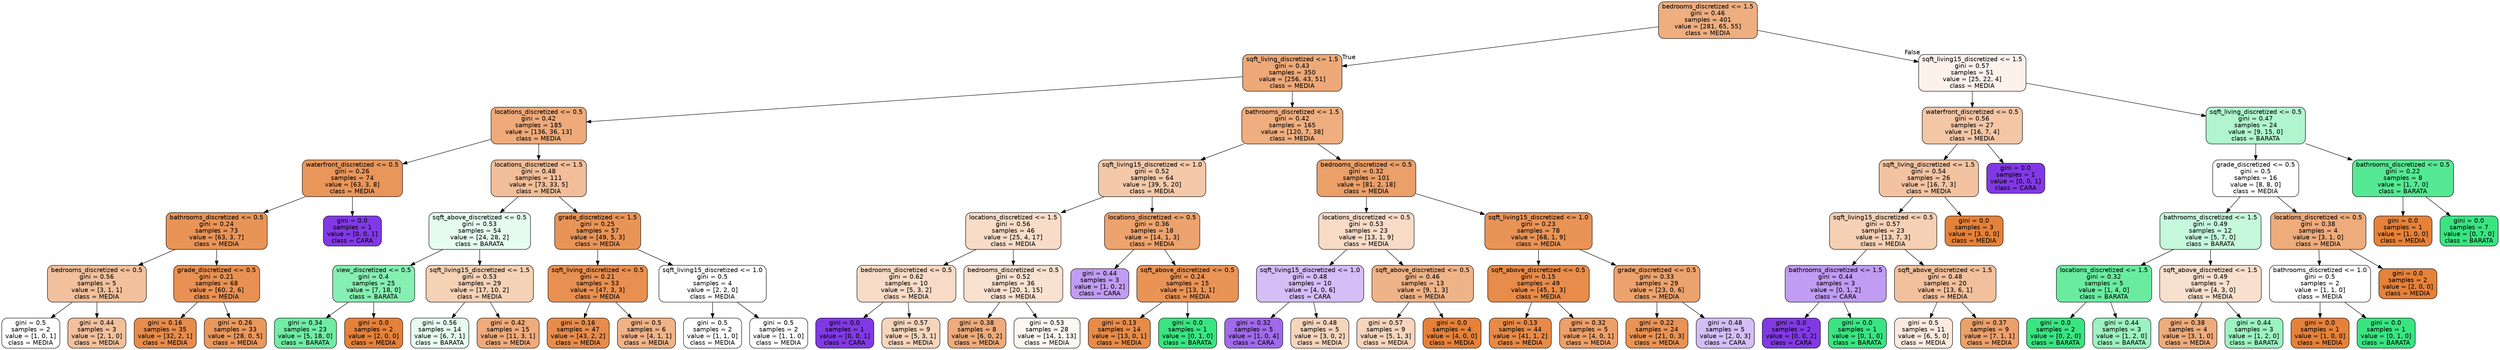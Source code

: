 digraph Tree {
node [shape=box, style="filled, rounded", color="black", fontname=helvetica] ;
edge [fontname=helvetica] ;
0 [label="bedrooms_discretized <= 1.5\ngini = 0.46\nsamples = 401\nvalue = [281, 65, 55]\nclass = MEDIA", fillcolor="#eeae80"] ;
1 [label="sqft_living_discretized <= 1.5\ngini = 0.43\nsamples = 350\nvalue = [256, 43, 51]\nclass = MEDIA", fillcolor="#eda977"] ;
0 -> 1 [labeldistance=2.5, labelangle=45, headlabel="True"] ;
2 [label="locations_discretized <= 0.5\ngini = 0.42\nsamples = 185\nvalue = [136, 36, 13]\nclass = MEDIA", fillcolor="#eeaa7a"] ;
1 -> 2 ;
3 [label="waterfront_discretized <= 0.5\ngini = 0.26\nsamples = 74\nvalue = [63, 3, 8]\nclass = MEDIA", fillcolor="#e9965a"] ;
2 -> 3 ;
4 [label="bathrooms_discretized <= 0.5\ngini = 0.24\nsamples = 73\nvalue = [63, 3, 7]\nclass = MEDIA", fillcolor="#e99457"] ;
3 -> 4 ;
5 [label="bedrooms_discretized <= 0.5\ngini = 0.56\nsamples = 5\nvalue = [3, 1, 1]\nclass = MEDIA", fillcolor="#f2c09c"] ;
4 -> 5 ;
6 [label="gini = 0.5\nsamples = 2\nvalue = [1, 0, 1]\nclass = MEDIA", fillcolor="#ffffff"] ;
5 -> 6 ;
7 [label="gini = 0.44\nsamples = 3\nvalue = [2, 1, 0]\nclass = MEDIA", fillcolor="#f2c09c"] ;
5 -> 7 ;
8 [label="grade_discretized <= 0.5\ngini = 0.21\nsamples = 68\nvalue = [60, 2, 6]\nclass = MEDIA", fillcolor="#e89153"] ;
4 -> 8 ;
9 [label="gini = 0.16\nsamples = 35\nvalue = [32, 2, 1]\nclass = MEDIA", fillcolor="#e78c4b"] ;
8 -> 9 ;
10 [label="gini = 0.26\nsamples = 33\nvalue = [28, 0, 5]\nclass = MEDIA", fillcolor="#ea985c"] ;
8 -> 10 ;
11 [label="gini = 0.0\nsamples = 1\nvalue = [0, 0, 1]\nclass = CARA", fillcolor="#8139e5"] ;
3 -> 11 ;
12 [label="locations_discretized <= 1.5\ngini = 0.48\nsamples = 111\nvalue = [73, 33, 5]\nclass = MEDIA", fillcolor="#f2be99"] ;
2 -> 12 ;
13 [label="sqft_above_discretized <= 0.5\ngini = 0.53\nsamples = 54\nvalue = [24, 28, 2]\nclass = BARATA", fillcolor="#e5fcee"] ;
12 -> 13 ;
14 [label="view_discretized <= 0.5\ngini = 0.4\nsamples = 25\nvalue = [7, 18, 0]\nclass = BARATA", fillcolor="#86efb2"] ;
13 -> 14 ;
15 [label="gini = 0.34\nsamples = 23\nvalue = [5, 18, 0]\nclass = BARATA", fillcolor="#70eca4"] ;
14 -> 15 ;
16 [label="gini = 0.0\nsamples = 2\nvalue = [2, 0, 0]\nclass = MEDIA", fillcolor="#e58139"] ;
14 -> 16 ;
17 [label="sqft_living15_discretized <= 1.5\ngini = 0.53\nsamples = 29\nvalue = [17, 10, 2]\nclass = MEDIA", fillcolor="#f5d1b6"] ;
13 -> 17 ;
18 [label="gini = 0.56\nsamples = 14\nvalue = [6, 7, 1]\nclass = BARATA", fillcolor="#e6fcef"] ;
17 -> 18 ;
19 [label="gini = 0.42\nsamples = 15\nvalue = [11, 3, 1]\nclass = MEDIA", fillcolor="#eeab7b"] ;
17 -> 19 ;
20 [label="grade_discretized <= 1.5\ngini = 0.25\nsamples = 57\nvalue = [49, 5, 3]\nclass = MEDIA", fillcolor="#e99457"] ;
12 -> 20 ;
21 [label="sqft_living_discretized <= 0.5\ngini = 0.21\nsamples = 53\nvalue = [47, 3, 3]\nclass = MEDIA", fillcolor="#e89051"] ;
20 -> 21 ;
22 [label="gini = 0.16\nsamples = 47\nvalue = [43, 2, 2]\nclass = MEDIA", fillcolor="#e78c4b"] ;
21 -> 22 ;
23 [label="gini = 0.5\nsamples = 6\nvalue = [4, 1, 1]\nclass = MEDIA", fillcolor="#efb388"] ;
21 -> 23 ;
24 [label="sqft_living15_discretized <= 1.0\ngini = 0.5\nsamples = 4\nvalue = [2, 2, 0]\nclass = MEDIA", fillcolor="#ffffff"] ;
20 -> 24 ;
25 [label="gini = 0.5\nsamples = 2\nvalue = [1, 1, 0]\nclass = MEDIA", fillcolor="#ffffff"] ;
24 -> 25 ;
26 [label="gini = 0.5\nsamples = 2\nvalue = [1, 1, 0]\nclass = MEDIA", fillcolor="#ffffff"] ;
24 -> 26 ;
27 [label="bathrooms_discretized <= 1.5\ngini = 0.42\nsamples = 165\nvalue = [120, 7, 38]\nclass = MEDIA", fillcolor="#eeae7f"] ;
1 -> 27 ;
28 [label="sqft_living15_discretized <= 1.0\ngini = 0.52\nsamples = 64\nvalue = [39, 5, 20]\nclass = MEDIA", fillcolor="#f4c9aa"] ;
27 -> 28 ;
29 [label="locations_discretized <= 1.5\ngini = 0.56\nsamples = 46\nvalue = [25, 4, 17]\nclass = MEDIA", fillcolor="#f8dcc8"] ;
28 -> 29 ;
30 [label="bedrooms_discretized <= 0.5\ngini = 0.62\nsamples = 10\nvalue = [5, 3, 2]\nclass = MEDIA", fillcolor="#f8dbc6"] ;
29 -> 30 ;
31 [label="gini = 0.0\nsamples = 1\nvalue = [0, 0, 1]\nclass = CARA", fillcolor="#8139e5"] ;
30 -> 31 ;
32 [label="gini = 0.57\nsamples = 9\nvalue = [5, 3, 1]\nclass = MEDIA", fillcolor="#f6d5bd"] ;
30 -> 32 ;
33 [label="bedrooms_discretized <= 0.5\ngini = 0.52\nsamples = 36\nvalue = [20, 1, 15]\nclass = MEDIA", fillcolor="#f9e1d0"] ;
29 -> 33 ;
34 [label="gini = 0.38\nsamples = 8\nvalue = [6, 0, 2]\nclass = MEDIA", fillcolor="#eeab7b"] ;
33 -> 34 ;
35 [label="gini = 0.53\nsamples = 28\nvalue = [14, 1, 13]\nclass = MEDIA", fillcolor="#fdf7f2"] ;
33 -> 35 ;
36 [label="locations_discretized <= 0.5\ngini = 0.36\nsamples = 18\nvalue = [14, 1, 3]\nclass = MEDIA", fillcolor="#eca36e"] ;
28 -> 36 ;
37 [label="gini = 0.44\nsamples = 3\nvalue = [1, 0, 2]\nclass = CARA", fillcolor="#c09cf2"] ;
36 -> 37 ;
38 [label="sqft_above_discretized <= 0.5\ngini = 0.24\nsamples = 15\nvalue = [13, 1, 1]\nclass = MEDIA", fillcolor="#e99355"] ;
36 -> 38 ;
39 [label="gini = 0.13\nsamples = 14\nvalue = [13, 0, 1]\nclass = MEDIA", fillcolor="#e78b48"] ;
38 -> 39 ;
40 [label="gini = 0.0\nsamples = 1\nvalue = [0, 1, 0]\nclass = BARATA", fillcolor="#39e581"] ;
38 -> 40 ;
41 [label="bedrooms_discretized <= 0.5\ngini = 0.32\nsamples = 101\nvalue = [81, 2, 18]\nclass = MEDIA", fillcolor="#eb9f69"] ;
27 -> 41 ;
42 [label="locations_discretized <= 0.5\ngini = 0.53\nsamples = 23\nvalue = [13, 1, 9]\nclass = MEDIA", fillcolor="#f8dbc6"] ;
41 -> 42 ;
43 [label="sqft_living15_discretized <= 1.0\ngini = 0.48\nsamples = 10\nvalue = [4, 0, 6]\nclass = CARA", fillcolor="#d5bdf6"] ;
42 -> 43 ;
44 [label="gini = 0.32\nsamples = 5\nvalue = [1, 0, 4]\nclass = CARA", fillcolor="#a06aec"] ;
43 -> 44 ;
45 [label="gini = 0.48\nsamples = 5\nvalue = [3, 0, 2]\nclass = MEDIA", fillcolor="#f6d5bd"] ;
43 -> 45 ;
46 [label="sqft_above_discretized <= 0.5\ngini = 0.46\nsamples = 13\nvalue = [9, 1, 3]\nclass = MEDIA", fillcolor="#efb388"] ;
42 -> 46 ;
47 [label="gini = 0.57\nsamples = 9\nvalue = [5, 1, 3]\nclass = MEDIA", fillcolor="#f6d5bd"] ;
46 -> 47 ;
48 [label="gini = 0.0\nsamples = 4\nvalue = [4, 0, 0]\nclass = MEDIA", fillcolor="#e58139"] ;
46 -> 48 ;
49 [label="sqft_living15_discretized <= 1.0\ngini = 0.23\nsamples = 78\nvalue = [68, 1, 9]\nclass = MEDIA", fillcolor="#e99356"] ;
41 -> 49 ;
50 [label="sqft_above_discretized <= 0.5\ngini = 0.15\nsamples = 49\nvalue = [45, 1, 3]\nclass = MEDIA", fillcolor="#e78c4a"] ;
49 -> 50 ;
51 [label="gini = 0.13\nsamples = 44\nvalue = [41, 1, 2]\nclass = MEDIA", fillcolor="#e78a47"] ;
50 -> 51 ;
52 [label="gini = 0.32\nsamples = 5\nvalue = [4, 0, 1]\nclass = MEDIA", fillcolor="#eca06a"] ;
50 -> 52 ;
53 [label="grade_discretized <= 0.5\ngini = 0.33\nsamples = 29\nvalue = [23, 0, 6]\nclass = MEDIA", fillcolor="#eca26d"] ;
49 -> 53 ;
54 [label="gini = 0.22\nsamples = 24\nvalue = [21, 0, 3]\nclass = MEDIA", fillcolor="#e99355"] ;
53 -> 54 ;
55 [label="gini = 0.48\nsamples = 5\nvalue = [2, 0, 3]\nclass = CARA", fillcolor="#d5bdf6"] ;
53 -> 55 ;
56 [label="sqft_living15_discretized <= 1.5\ngini = 0.57\nsamples = 51\nvalue = [25, 22, 4]\nclass = MEDIA", fillcolor="#fcf2eb"] ;
0 -> 56 [labeldistance=2.5, labelangle=-45, headlabel="False"] ;
57 [label="waterfront_discretized <= 0.5\ngini = 0.56\nsamples = 27\nvalue = [16, 7, 4]\nclass = MEDIA", fillcolor="#f3c6a6"] ;
56 -> 57 ;
58 [label="sqft_living_discretized <= 1.5\ngini = 0.54\nsamples = 26\nvalue = [16, 7, 3]\nclass = MEDIA", fillcolor="#f3c3a1"] ;
57 -> 58 ;
59 [label="sqft_living15_discretized <= 0.5\ngini = 0.57\nsamples = 23\nvalue = [13, 7, 3]\nclass = MEDIA", fillcolor="#f5d0b5"] ;
58 -> 59 ;
60 [label="bathrooms_discretized <= 1.5\ngini = 0.44\nsamples = 3\nvalue = [0, 1, 2]\nclass = CARA", fillcolor="#c09cf2"] ;
59 -> 60 ;
61 [label="gini = 0.0\nsamples = 2\nvalue = [0, 0, 2]\nclass = CARA", fillcolor="#8139e5"] ;
60 -> 61 ;
62 [label="gini = 0.0\nsamples = 1\nvalue = [0, 1, 0]\nclass = BARATA", fillcolor="#39e581"] ;
60 -> 62 ;
63 [label="sqft_above_discretized <= 1.5\ngini = 0.48\nsamples = 20\nvalue = [13, 6, 1]\nclass = MEDIA", fillcolor="#f2c09c"] ;
59 -> 63 ;
64 [label="gini = 0.5\nsamples = 11\nvalue = [6, 5, 0]\nclass = MEDIA", fillcolor="#fbeade"] ;
63 -> 64 ;
65 [label="gini = 0.37\nsamples = 9\nvalue = [7, 1, 1]\nclass = MEDIA", fillcolor="#eca06a"] ;
63 -> 65 ;
66 [label="gini = 0.0\nsamples = 3\nvalue = [3, 0, 0]\nclass = MEDIA", fillcolor="#e58139"] ;
58 -> 66 ;
67 [label="gini = 0.0\nsamples = 1\nvalue = [0, 0, 1]\nclass = CARA", fillcolor="#8139e5"] ;
57 -> 67 ;
68 [label="sqft_living_discretized <= 0.5\ngini = 0.47\nsamples = 24\nvalue = [9, 15, 0]\nclass = BARATA", fillcolor="#b0f5cd"] ;
56 -> 68 ;
69 [label="grade_discretized <= 0.5\ngini = 0.5\nsamples = 16\nvalue = [8, 8, 0]\nclass = MEDIA", fillcolor="#ffffff"] ;
68 -> 69 ;
70 [label="bathrooms_discretized <= 1.5\ngini = 0.49\nsamples = 12\nvalue = [5, 7, 0]\nclass = BARATA", fillcolor="#c6f8db"] ;
69 -> 70 ;
71 [label="locations_discretized <= 1.5\ngini = 0.32\nsamples = 5\nvalue = [1, 4, 0]\nclass = BARATA", fillcolor="#6aeca0"] ;
70 -> 71 ;
72 [label="gini = 0.0\nsamples = 2\nvalue = [0, 2, 0]\nclass = BARATA", fillcolor="#39e581"] ;
71 -> 72 ;
73 [label="gini = 0.44\nsamples = 3\nvalue = [1, 2, 0]\nclass = BARATA", fillcolor="#9cf2c0"] ;
71 -> 73 ;
74 [label="sqft_above_discretized <= 1.5\ngini = 0.49\nsamples = 7\nvalue = [4, 3, 0]\nclass = MEDIA", fillcolor="#f8e0ce"] ;
70 -> 74 ;
75 [label="gini = 0.38\nsamples = 4\nvalue = [3, 1, 0]\nclass = MEDIA", fillcolor="#eeab7b"] ;
74 -> 75 ;
76 [label="gini = 0.44\nsamples = 3\nvalue = [1, 2, 0]\nclass = BARATA", fillcolor="#9cf2c0"] ;
74 -> 76 ;
77 [label="locations_discretized <= 0.5\ngini = 0.38\nsamples = 4\nvalue = [3, 1, 0]\nclass = MEDIA", fillcolor="#eeab7b"] ;
69 -> 77 ;
78 [label="bathrooms_discretized <= 1.0\ngini = 0.5\nsamples = 2\nvalue = [1, 1, 0]\nclass = MEDIA", fillcolor="#ffffff"] ;
77 -> 78 ;
79 [label="gini = 0.0\nsamples = 1\nvalue = [1, 0, 0]\nclass = MEDIA", fillcolor="#e58139"] ;
78 -> 79 ;
80 [label="gini = 0.0\nsamples = 1\nvalue = [0, 1, 0]\nclass = BARATA", fillcolor="#39e581"] ;
78 -> 80 ;
81 [label="gini = 0.0\nsamples = 2\nvalue = [2, 0, 0]\nclass = MEDIA", fillcolor="#e58139"] ;
77 -> 81 ;
82 [label="bathrooms_discretized <= 0.5\ngini = 0.22\nsamples = 8\nvalue = [1, 7, 0]\nclass = BARATA", fillcolor="#55e993"] ;
68 -> 82 ;
83 [label="gini = 0.0\nsamples = 1\nvalue = [1, 0, 0]\nclass = MEDIA", fillcolor="#e58139"] ;
82 -> 83 ;
84 [label="gini = 0.0\nsamples = 7\nvalue = [0, 7, 0]\nclass = BARATA", fillcolor="#39e581"] ;
82 -> 84 ;
}